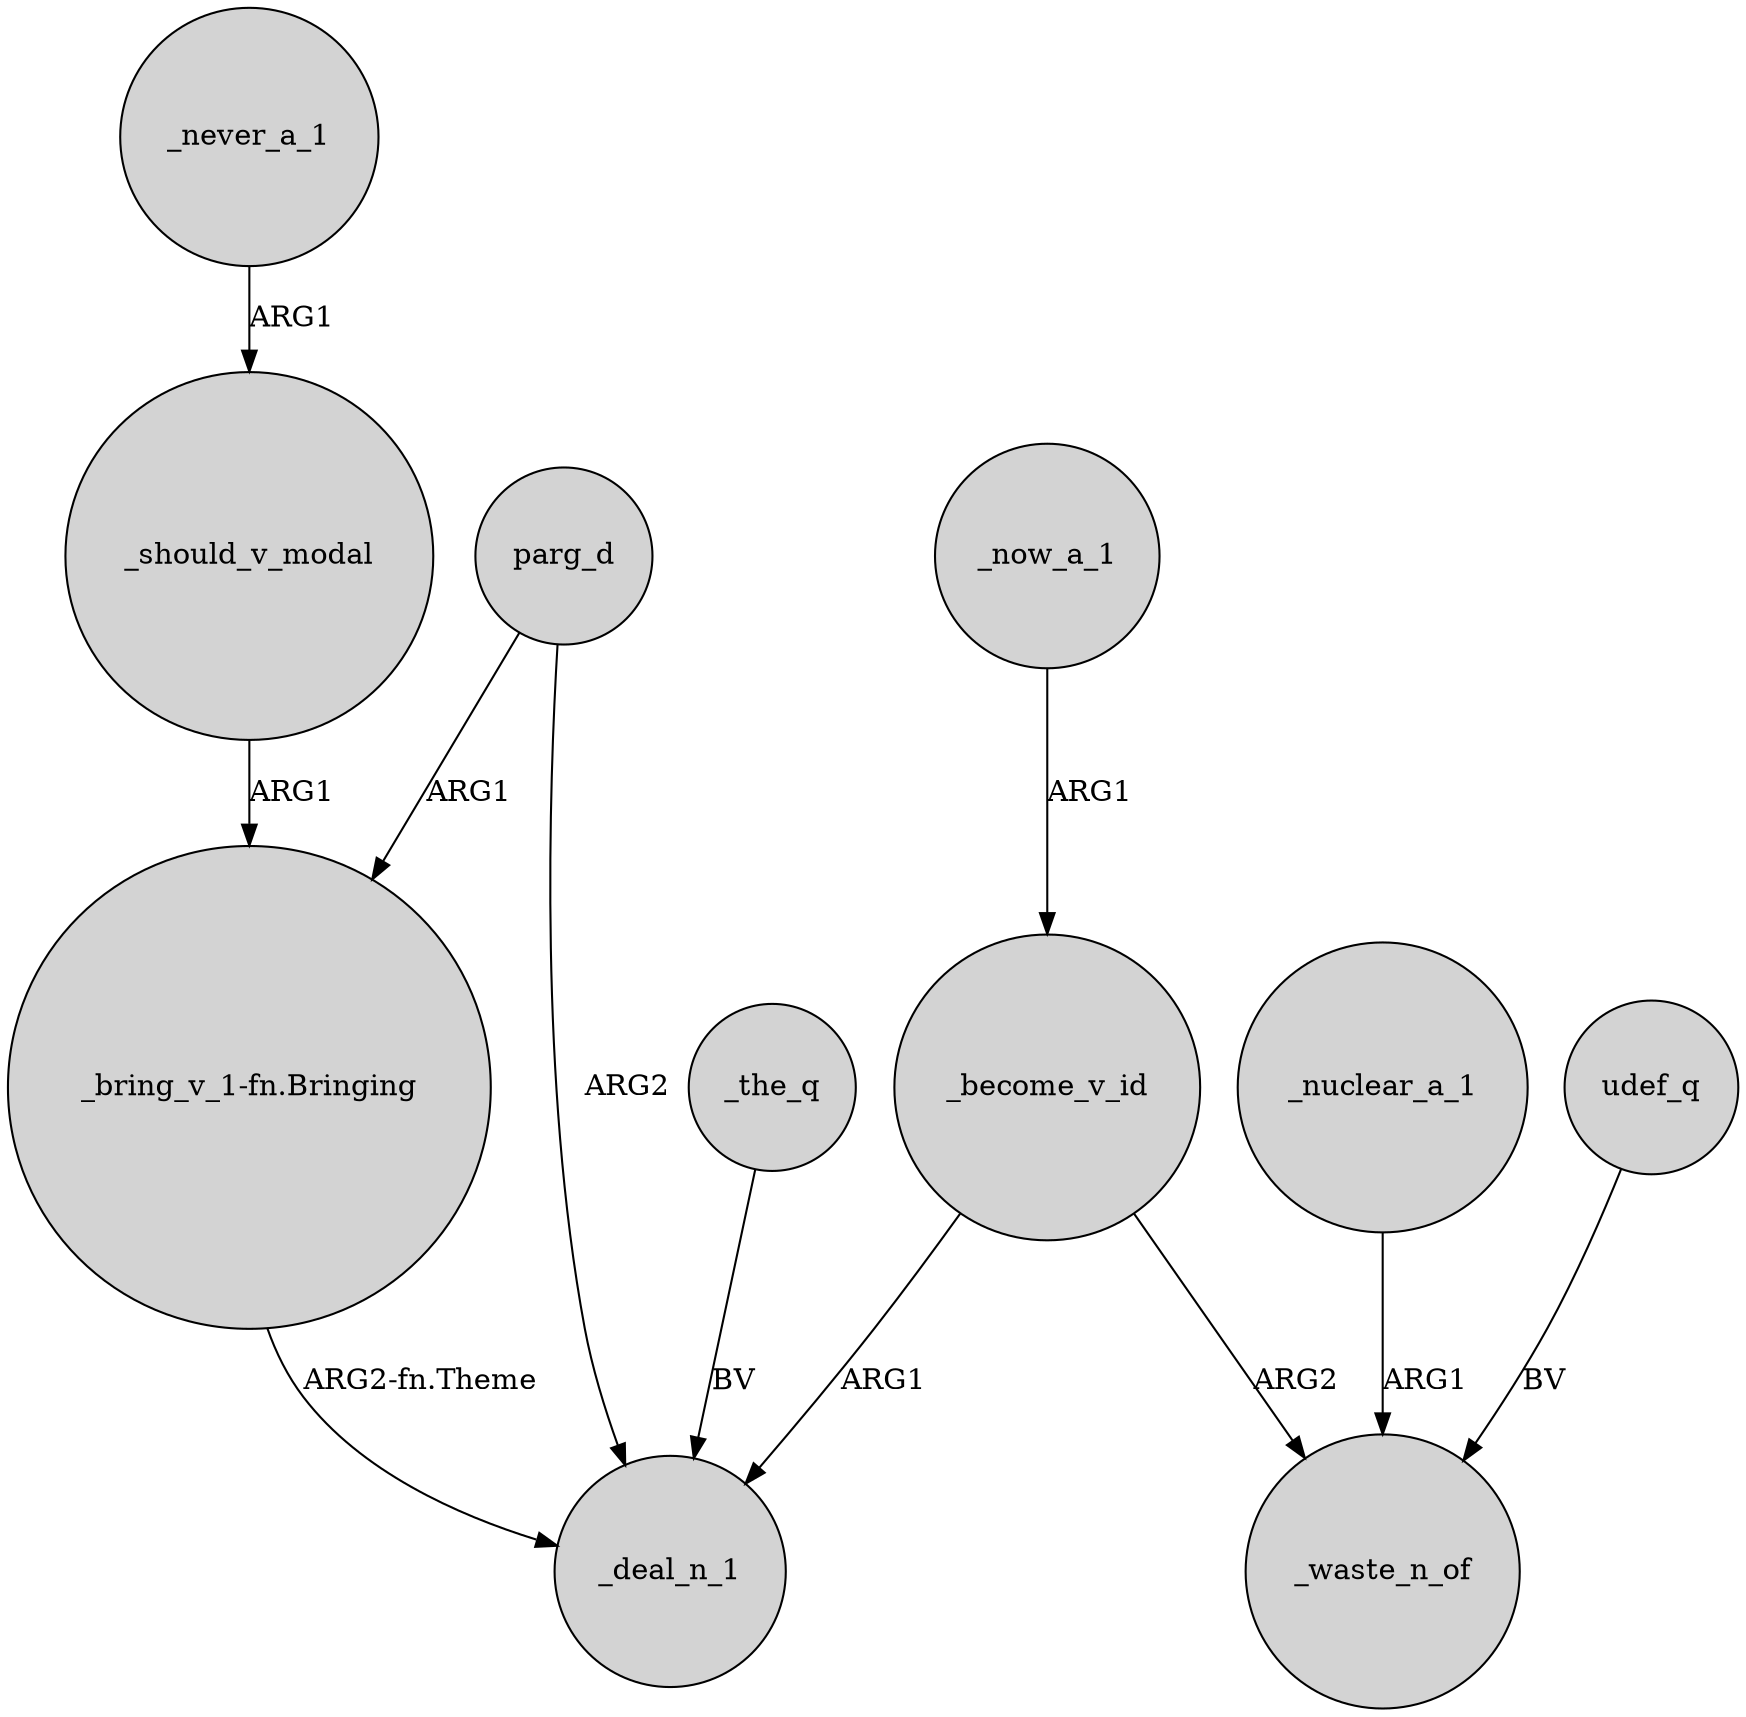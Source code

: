 digraph {
	node [shape=circle style=filled]
	parg_d -> "_bring_v_1-fn.Bringing" [label=ARG1]
	_become_v_id -> _waste_n_of [label=ARG2]
	udef_q -> _waste_n_of [label=BV]
	_should_v_modal -> "_bring_v_1-fn.Bringing" [label=ARG1]
	_now_a_1 -> _become_v_id [label=ARG1]
	"_bring_v_1-fn.Bringing" -> _deal_n_1 [label="ARG2-fn.Theme"]
	_become_v_id -> _deal_n_1 [label=ARG1]
	_never_a_1 -> _should_v_modal [label=ARG1]
	_the_q -> _deal_n_1 [label=BV]
	_nuclear_a_1 -> _waste_n_of [label=ARG1]
	parg_d -> _deal_n_1 [label=ARG2]
}
